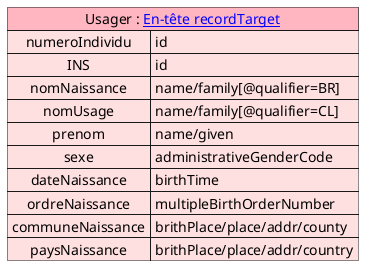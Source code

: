 @startuml


map "Usager : [[contenu_dossier_entete_cda.html En-tête recordTarget]]" as Usager #back:IMPLEMENTATION;header:LightPink {
    numeroIndividu => id
    INS=> id
    nomNaissance => name/family[@qualifier=BR]
    nomUsage => name/family[@qualifier=CL]
    prenom => name/given
    sexe=> administrativeGenderCode
    dateNaissance => birthTime
    ordreNaissance => multipleBirthOrderNumber
    communeNaissance => brithPlace/place/addr/county
    paysNaissance => brithPlace/place/addr/country
}

@enduml